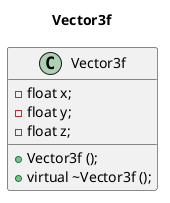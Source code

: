 @startuml
title Vector3f

class Vector3f {
  -float x;
  -float y;
  -float z;
  +Vector3f ();
  +virtual ~Vector3f ();
}
@enduml
